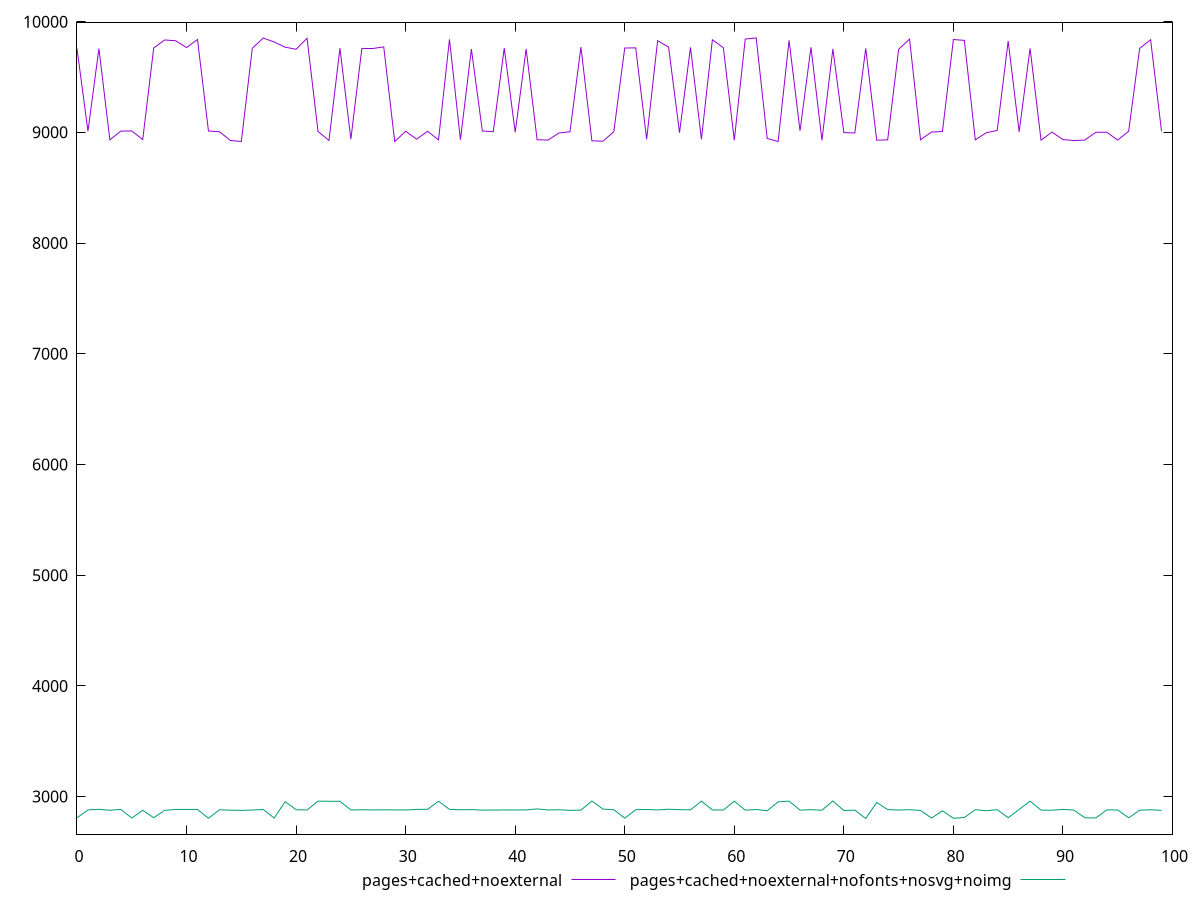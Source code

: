 $_pagesCachedNoexternal <<EOF
9756.529750000002
9010.112100000002
9756.24605
8932.2687
9010.9823
9013.002349999999
8934.683849999998
9761.836000000001
9834.497000000001
9827.346149999998
9765.695000000003
9838.758600000001
9011.911600000001
9005.911200000002
8926.978350000003
8916.952650000003
9759.196000000004
9851.568249999998
9816.318700000003
9769.40525
9750.639000000006
9849.889299999999
9009.0215
8926.40655
9760.605500000001
8938.353599999999
9757.89825
9757.329249999999
9772.125499999998
8916.46875
9009.4509
8938.081649999998
9010.0081
8931.641550000002
9839.993749999998
8933.440649999999
9752.462999999996
9012.200100000002
9006.030699999996
9760.810000000001
9000.387999999999
9753.301500000001
8933.30055
8930.22915
8994.617050000004
9005.109799999998
9770.485499999999
8923.9503
8919.587549999997
9005.29915
9761.827249999998
9763.212750000004
8937.4815
9827.794850000002
9770.440250000003
8997.06415
9767.599000000006
8937.4182
9836.395400000003
9764.5475
8929.046849999999
9842.866899999999
9853.073249999998
8945.5266
8916.837
9831.2357
9013.965299999998
9768.545749999997
8928.309150000001
9753.86725
8997.5754
8994.2236
9758.2385
8929.118250000001
8932.565400000001
9749.7595
9842.2691
8933.381249999999
9002.5956
9007.637050000001
9838.453699999998
9830.836099999999
8932.56915
8996.4536
9017.2796
9825.447400000001
9004.24325
9757.9545
8929.433400000002
9002.176099999999
8934.929850000002
8925.67785
8930.439449999998
9000.544700000002
9001.147549999998
8930.2683
9010.04525
9757.997
9837.0436
9009.7837
EOF
$_pagesCachedNoexternalNofontsNosvgNoimg <<EOF
2808.6190000000006
2879.1762
2885.0386499999995
2876.4148999999998
2884.453599999999
2806.247799999999
2875.8465000000006
2809.2830500000005
2875.53575
2883.6553
2884.1623499999996
2883.606750000001
2803.9116000000004
2880.2756500000005
2877.4591999999993
2875.375249999999
2878.4726999999993
2883.099
2806.0869999999995
2953.6754999999985
2881.2737499999994
2878.9130500000006
2958.8807500000003
2957.40525
2957.423499999999
2879.00605
2881.1959000000006
2879.6163000000006
2880.4046000000008
2879.7176000000004
2879.13145
2884.19715
2885.1222
2957.88675
2884.3517999999995
2880.8057500000004
2882.511250000001
2878.02755
2878.325950000001
2879.0669000000003
2879.230450000001
2879.5545000000006
2888.4036
2879.195599999999
2880.8015
2875.57315
2877.8742500000008
2959.8337500000002
2887.3053000000004
2881.1540999999993
2805.2632000000003
2881.2230000000004
2883.7466999999997
2879.4905499999995
2885.7752499999992
2882.07365
2879.9377500000005
2958.0880000000006
2879.4780500000006
2878.173
2959.063750000001
2877.0103
2883.391849999999
2871.6878500000003
2952.0985
2958.9455000000007
2877.6322
2881.5726000000004
2876.560699999999
2960.146499999999
2873.792200000001
2877.8184499999993
2801.8191000000006
2947.21975
2881.78625
2878.64215
2881.6216999999997
2874.44275
2806.0744999999997
2871.630650000001
2804.024299999999
2810.8432499999994
2881.5900499999993
2872.2193000000007
2881.3294
2809.0043499999997
2883.6350999999995
2958.9640000000004
2877.2878499999993
2876.8422500000006
2884.2677
2877.8762
2808.4293
2806.978200000001
2879.8942500000003
2878.3373000000006
2808.62645
2876.814300000001
2881.126650000001
2875.3962500000007
EOF
set key outside below
set terminal pngcairo
set output "report_00006_2020-11-02T20-21-41.718Z/largest-contentful-paint/largest-contentful-paint_pages+cached+noexternal_pages+cached+noexternal+nofonts+nosvg+noimg.png"
set yrange [2660.7940170000006:9994.098332999998]
plot $_pagesCachedNoexternal title "pages+cached+noexternal" with line ,$_pagesCachedNoexternalNofontsNosvgNoimg title "pages+cached+noexternal+nofonts+nosvg+noimg" with line ,